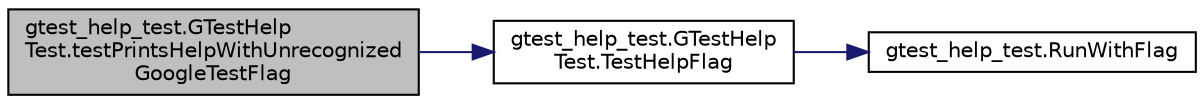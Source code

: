 digraph "gtest_help_test.GTestHelpTest.testPrintsHelpWithUnrecognizedGoogleTestFlag"
{
  edge [fontname="Helvetica",fontsize="10",labelfontname="Helvetica",labelfontsize="10"];
  node [fontname="Helvetica",fontsize="10",shape=record];
  rankdir="LR";
  Node30 [label="gtest_help_test.GTestHelp\lTest.testPrintsHelpWithUnrecognized\lGoogleTestFlag",height=0.2,width=0.4,color="black", fillcolor="grey75", style="filled", fontcolor="black"];
  Node30 -> Node31 [color="midnightblue",fontsize="10",style="solid",fontname="Helvetica"];
  Node31 [label="gtest_help_test.GTestHelp\lTest.TestHelpFlag",height=0.2,width=0.4,color="black", fillcolor="white", style="filled",URL="$d8/d20/classgtest__help__test_1_1_g_test_help_test.html#a26cc1a64bd67278252ebfcd0ac0dca0c"];
  Node31 -> Node32 [color="midnightblue",fontsize="10",style="solid",fontname="Helvetica"];
  Node32 [label="gtest_help_test.RunWithFlag",height=0.2,width=0.4,color="black", fillcolor="white", style="filled",URL="$de/dbf/namespacegtest__help__test.html#a3d369750dac11a6dca523139fe1e6c86"];
}
